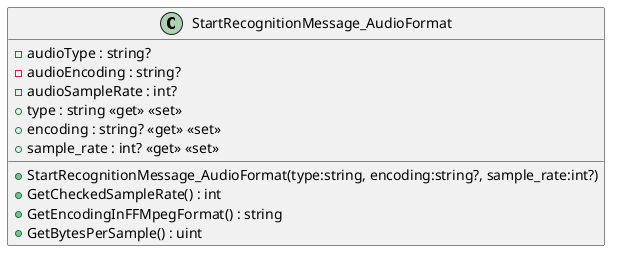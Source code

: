 @startuml
class StartRecognitionMessage_AudioFormat {
    + StartRecognitionMessage_AudioFormat(type:string, encoding:string?, sample_rate:int?)
    - audioType : string?
    - audioEncoding : string?
    - audioSampleRate : int?
    + type : string <<get>> <<set>>
    + encoding : string? <<get>> <<set>>
    + sample_rate : int? <<get>> <<set>>
    + GetCheckedSampleRate() : int
    + GetEncodingInFFMpegFormat() : string
    + GetBytesPerSample() : uint
}
@enduml
